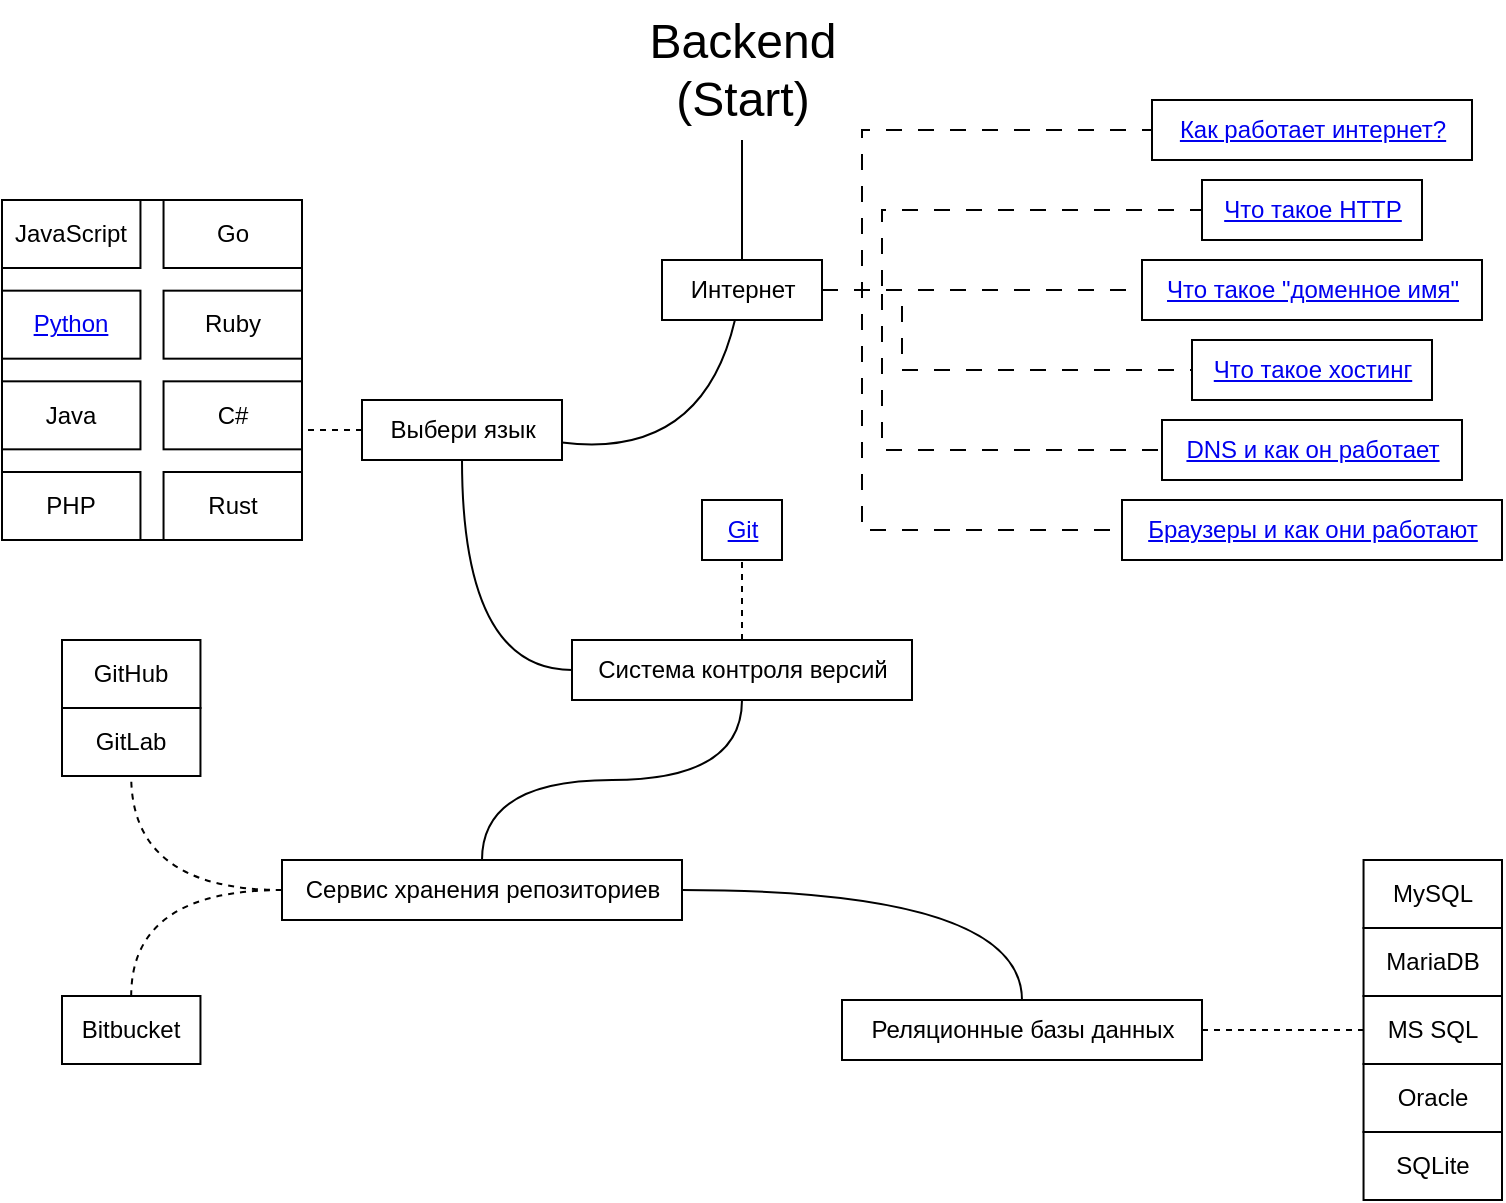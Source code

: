 <mxfile version="24.8.6" pages="8">
  <diagram name="Backend-development" id="lFtmln0PKRnWR35-8tew">
    <mxGraphModel dx="874" dy="489" grid="1" gridSize="10" guides="1" tooltips="1" connect="1" arrows="1" fold="1" page="1" pageScale="1" pageWidth="827" pageHeight="1169" math="0" shadow="0">
      <root>
        <mxCell id="0" />
        <mxCell id="1" parent="0" />
        <mxCell id="Nd3CpeXO5HwF8eBjBM4l-3" style="edgeStyle=orthogonalEdgeStyle;rounded=0;orthogonalLoop=1;jettySize=auto;html=1;endArrow=none;endFill=0;curved=1;" parent="1" source="Nd3CpeXO5HwF8eBjBM4l-1" target="Nd3CpeXO5HwF8eBjBM4l-2" edge="1">
          <mxGeometry relative="1" as="geometry" />
        </mxCell>
        <mxCell id="Nd3CpeXO5HwF8eBjBM4l-1" value="Backend&lt;div style=&quot;font-size: 24px;&quot;&gt;(Start)&lt;/div&gt;" style="text;html=1;align=center;verticalAlign=middle;resizable=0;points=[];autosize=1;strokeColor=none;fillColor=none;fontSize=24;" parent="1" vertex="1">
          <mxGeometry x="360" width="120" height="70" as="geometry" />
        </mxCell>
        <mxCell id="Nd3CpeXO5HwF8eBjBM4l-18" style="edgeStyle=orthogonalEdgeStyle;rounded=0;orthogonalLoop=1;jettySize=auto;html=1;endArrow=none;endFill=0;dashed=1;dashPattern=8 8;" parent="1" source="Nd3CpeXO5HwF8eBjBM4l-2" target="Nd3CpeXO5HwF8eBjBM4l-4" edge="1">
          <mxGeometry relative="1" as="geometry">
            <Array as="points">
              <mxPoint x="480" y="145" />
              <mxPoint x="480" y="65" />
            </Array>
          </mxGeometry>
        </mxCell>
        <mxCell id="Nd3CpeXO5HwF8eBjBM4l-19" style="edgeStyle=orthogonalEdgeStyle;rounded=0;orthogonalLoop=1;jettySize=auto;html=1;endArrow=none;endFill=0;dashed=1;dashPattern=8 8;" parent="1" source="Nd3CpeXO5HwF8eBjBM4l-2" target="Nd3CpeXO5HwF8eBjBM4l-6" edge="1">
          <mxGeometry relative="1" as="geometry">
            <Array as="points">
              <mxPoint x="490" y="145" />
              <mxPoint x="490" y="105" />
            </Array>
          </mxGeometry>
        </mxCell>
        <mxCell id="Nd3CpeXO5HwF8eBjBM4l-20" style="edgeStyle=orthogonalEdgeStyle;rounded=0;orthogonalLoop=1;jettySize=auto;html=1;endArrow=none;endFill=0;dashed=1;dashPattern=8 8;" parent="1" source="Nd3CpeXO5HwF8eBjBM4l-2" target="Nd3CpeXO5HwF8eBjBM4l-9" edge="1">
          <mxGeometry relative="1" as="geometry">
            <Array as="points">
              <mxPoint x="570" y="145" />
              <mxPoint x="570" y="145" />
            </Array>
          </mxGeometry>
        </mxCell>
        <mxCell id="Nd3CpeXO5HwF8eBjBM4l-21" style="edgeStyle=orthogonalEdgeStyle;rounded=0;orthogonalLoop=1;jettySize=auto;html=1;endArrow=none;endFill=0;dashed=1;dashPattern=8 8;" parent="1" source="Nd3CpeXO5HwF8eBjBM4l-2" target="Nd3CpeXO5HwF8eBjBM4l-10" edge="1">
          <mxGeometry relative="1" as="geometry">
            <Array as="points">
              <mxPoint x="500" y="145" />
              <mxPoint x="500" y="185" />
            </Array>
          </mxGeometry>
        </mxCell>
        <mxCell id="Nd3CpeXO5HwF8eBjBM4l-22" style="edgeStyle=orthogonalEdgeStyle;rounded=0;orthogonalLoop=1;jettySize=auto;html=1;endArrow=none;endFill=0;dashed=1;dashPattern=8 8;" parent="1" source="Nd3CpeXO5HwF8eBjBM4l-2" target="Nd3CpeXO5HwF8eBjBM4l-11" edge="1">
          <mxGeometry relative="1" as="geometry">
            <Array as="points">
              <mxPoint x="490" y="145" />
              <mxPoint x="490" y="225" />
            </Array>
          </mxGeometry>
        </mxCell>
        <mxCell id="Nd3CpeXO5HwF8eBjBM4l-23" style="edgeStyle=orthogonalEdgeStyle;rounded=0;orthogonalLoop=1;jettySize=auto;html=1;endArrow=none;endFill=0;dashed=1;dashPattern=8 8;" parent="1" source="Nd3CpeXO5HwF8eBjBM4l-2" target="Nd3CpeXO5HwF8eBjBM4l-12" edge="1">
          <mxGeometry relative="1" as="geometry">
            <Array as="points">
              <mxPoint x="480" y="145" />
              <mxPoint x="480" y="265" />
            </Array>
          </mxGeometry>
        </mxCell>
        <mxCell id="Nd3CpeXO5HwF8eBjBM4l-2" value="Интернет" style="text;html=1;align=center;verticalAlign=middle;resizable=0;points=[];autosize=1;strokeColor=default;fillColor=none;" parent="1" vertex="1">
          <mxGeometry x="380" y="130" width="80" height="30" as="geometry" />
        </mxCell>
        <mxCell id="Nd3CpeXO5HwF8eBjBM4l-4" value="&lt;a href=&quot;data:page/id,gjIQfK-AUlyAVEfe-68j&quot;&gt;Как работает интернет?&lt;/a&gt;" style="text;html=1;align=center;verticalAlign=middle;resizable=0;points=[];autosize=1;strokeColor=default;fillColor=none;" parent="1" vertex="1">
          <mxGeometry x="625" y="50" width="160" height="30" as="geometry" />
        </mxCell>
        <mxCell id="Nd3CpeXO5HwF8eBjBM4l-6" value="&lt;a href=&quot;data:page/id,2p5OrI0YdP4hfsZrnalN&quot;&gt;Что такое HTTP&lt;/a&gt;" style="text;html=1;align=center;verticalAlign=middle;resizable=0;points=[];autosize=1;strokeColor=default;fillColor=none;" parent="1" vertex="1">
          <mxGeometry x="650" y="90" width="110" height="30" as="geometry" />
        </mxCell>
        <mxCell id="Nd3CpeXO5HwF8eBjBM4l-9" value="&lt;a href=&quot;data:page/id,TtSuEUMHXBK_KAqy5wiN&quot;&gt;Что такое &quot;доменное имя&quot;&lt;/a&gt;" style="text;html=1;align=center;verticalAlign=middle;resizable=0;points=[];autosize=1;strokeColor=default;fillColor=none;" parent="1" vertex="1">
          <mxGeometry x="620" y="130" width="170" height="30" as="geometry" />
        </mxCell>
        <mxCell id="Nd3CpeXO5HwF8eBjBM4l-10" value="&lt;a href=&quot;data:page/id,E9V-HJoUSQ1tUCjqizQq&quot;&gt;Что такое хостинг&lt;/a&gt;" style="text;html=1;align=center;verticalAlign=middle;resizable=0;points=[];autosize=1;strokeColor=default;fillColor=none;direction=west;" parent="1" vertex="1">
          <mxGeometry x="645" y="170" width="120" height="30" as="geometry" />
        </mxCell>
        <mxCell id="Nd3CpeXO5HwF8eBjBM4l-11" value="&lt;a href=&quot;data:page/id,GP6EsbkoBCwMtjVxNCjg&quot;&gt;DNS и как он работает&lt;/a&gt;" style="text;html=1;align=center;verticalAlign=middle;resizable=0;points=[];autosize=1;strokeColor=default;fillColor=none;" parent="1" vertex="1">
          <mxGeometry x="630" y="210" width="150" height="30" as="geometry" />
        </mxCell>
        <mxCell id="Nd3CpeXO5HwF8eBjBM4l-12" value="&lt;a href=&quot;data:page/id,FsPPVIT0tUGxpqEr8G42&quot;&gt;Браузеры и как они работают&lt;/a&gt;" style="text;html=1;align=center;verticalAlign=middle;resizable=0;points=[];autosize=1;strokeColor=default;fillColor=none;" parent="1" vertex="1">
          <mxGeometry x="610" y="250" width="190" height="30" as="geometry" />
        </mxCell>
        <mxCell id="B-EZCs5WLkvo5rVCoN1Q-12" style="edgeStyle=orthogonalEdgeStyle;rounded=0;orthogonalLoop=1;jettySize=auto;html=1;entryX=1;entryY=0.75;entryDx=0;entryDy=0;endArrow=none;endFill=0;dashed=1;" parent="1" source="B-EZCs5WLkvo5rVCoN1Q-1" target="B-EZCs5WLkvo5rVCoN1Q-7" edge="1">
          <mxGeometry relative="1" as="geometry">
            <Array as="points">
              <mxPoint x="200" y="215" />
            </Array>
          </mxGeometry>
        </mxCell>
        <mxCell id="B-EZCs5WLkvo5rVCoN1Q-14" style="edgeStyle=orthogonalEdgeStyle;rounded=0;orthogonalLoop=1;jettySize=auto;html=1;curved=1;endArrow=none;endFill=0;" parent="1" source="B-EZCs5WLkvo5rVCoN1Q-1" target="B-EZCs5WLkvo5rVCoN1Q-13" edge="1">
          <mxGeometry relative="1" as="geometry">
            <Array as="points">
              <mxPoint x="280" y="335" />
            </Array>
          </mxGeometry>
        </mxCell>
        <mxCell id="B-EZCs5WLkvo5rVCoN1Q-1" value="Выбери язык" style="text;html=1;align=center;verticalAlign=middle;resizable=0;points=[];autosize=1;strokeColor=default;fillColor=none;" parent="1" vertex="1">
          <mxGeometry x="230" y="200" width="100" height="30" as="geometry" />
        </mxCell>
        <mxCell id="B-EZCs5WLkvo5rVCoN1Q-2" value="" style="curved=1;endArrow=none;html=1;rounded=0;endFill=0;" parent="1" source="Nd3CpeXO5HwF8eBjBM4l-2" target="B-EZCs5WLkvo5rVCoN1Q-1" edge="1">
          <mxGeometry width="50" height="50" relative="1" as="geometry">
            <mxPoint x="350" y="240" as="sourcePoint" />
            <mxPoint x="400" y="190" as="targetPoint" />
            <Array as="points">
              <mxPoint x="400" y="230" />
            </Array>
          </mxGeometry>
        </mxCell>
        <mxCell id="B-EZCs5WLkvo5rVCoN1Q-11" value="" style="group;strokeColor=default;autosize=0;" parent="1" vertex="1" connectable="0">
          <mxGeometry x="50" y="100" width="150" height="170" as="geometry" />
        </mxCell>
        <mxCell id="B-EZCs5WLkvo5rVCoN1Q-3" value="JavaScript" style="rounded=0;whiteSpace=wrap;html=1;autosize=0;" parent="B-EZCs5WLkvo5rVCoN1Q-11" vertex="1">
          <mxGeometry width="69.231" height="34" as="geometry" />
        </mxCell>
        <mxCell id="B-EZCs5WLkvo5rVCoN1Q-4" value="Go" style="rounded=0;whiteSpace=wrap;html=1;autosize=0;" parent="B-EZCs5WLkvo5rVCoN1Q-11" vertex="1">
          <mxGeometry x="80.769" width="69.231" height="34" as="geometry" />
        </mxCell>
        <mxCell id="B-EZCs5WLkvo5rVCoN1Q-5" value="&lt;a href=&quot;https://github.com/SilNuxx/Backend_roadmap/blob/main/Python_roadmap.drawio&quot;&gt;Python&lt;/a&gt;" style="rounded=0;whiteSpace=wrap;html=1;autosize=0;" parent="B-EZCs5WLkvo5rVCoN1Q-11" vertex="1">
          <mxGeometry y="45.333" width="69.231" height="34" as="geometry" />
        </mxCell>
        <mxCell id="B-EZCs5WLkvo5rVCoN1Q-6" value="Ruby" style="rounded=0;whiteSpace=wrap;html=1;autosize=0;" parent="B-EZCs5WLkvo5rVCoN1Q-11" vertex="1">
          <mxGeometry x="80.769" y="45.333" width="69.231" height="34" as="geometry" />
        </mxCell>
        <mxCell id="B-EZCs5WLkvo5rVCoN1Q-7" value="C#" style="rounded=0;whiteSpace=wrap;html=1;autosize=0;" parent="B-EZCs5WLkvo5rVCoN1Q-11" vertex="1">
          <mxGeometry x="80.769" y="90.667" width="69.231" height="34" as="geometry" />
        </mxCell>
        <mxCell id="B-EZCs5WLkvo5rVCoN1Q-8" value="Java" style="rounded=0;whiteSpace=wrap;html=1;autosize=0;" parent="B-EZCs5WLkvo5rVCoN1Q-11" vertex="1">
          <mxGeometry y="90.667" width="69.231" height="34" as="geometry" />
        </mxCell>
        <mxCell id="B-EZCs5WLkvo5rVCoN1Q-9" value="PHP" style="rounded=0;whiteSpace=wrap;html=1;autosize=0;" parent="B-EZCs5WLkvo5rVCoN1Q-11" vertex="1">
          <mxGeometry y="136" width="69.231" height="34" as="geometry" />
        </mxCell>
        <mxCell id="B-EZCs5WLkvo5rVCoN1Q-10" value="Rust" style="rounded=0;whiteSpace=wrap;html=1;autosize=0;" parent="B-EZCs5WLkvo5rVCoN1Q-11" vertex="1">
          <mxGeometry x="80.77" y="136" width="69.23" height="34" as="geometry" />
        </mxCell>
        <mxCell id="B-EZCs5WLkvo5rVCoN1Q-16" style="edgeStyle=orthogonalEdgeStyle;rounded=0;orthogonalLoop=1;jettySize=auto;html=1;endArrow=none;endFill=0;dashed=1;" parent="1" source="B-EZCs5WLkvo5rVCoN1Q-13" target="B-EZCs5WLkvo5rVCoN1Q-15" edge="1">
          <mxGeometry relative="1" as="geometry" />
        </mxCell>
        <mxCell id="B-EZCs5WLkvo5rVCoN1Q-18" style="edgeStyle=orthogonalEdgeStyle;rounded=0;orthogonalLoop=1;jettySize=auto;html=1;curved=1;endArrow=none;endFill=0;" parent="1" source="B-EZCs5WLkvo5rVCoN1Q-13" target="B-EZCs5WLkvo5rVCoN1Q-17" edge="1">
          <mxGeometry relative="1" as="geometry" />
        </mxCell>
        <mxCell id="B-EZCs5WLkvo5rVCoN1Q-13" value="Система контроля версий" style="text;html=1;align=center;verticalAlign=middle;resizable=0;points=[];autosize=1;strokeColor=default;fillColor=none;" parent="1" vertex="1">
          <mxGeometry x="335" y="320" width="170" height="30" as="geometry" />
        </mxCell>
        <mxCell id="B-EZCs5WLkvo5rVCoN1Q-15" value="&lt;a href=&quot;data:page/id,WSAWSptuE2kGXvlvXDkj&quot;&gt;Git&lt;/a&gt;" style="text;html=1;align=center;verticalAlign=middle;resizable=0;points=[];autosize=1;strokeColor=default;fillColor=none;" parent="1" vertex="1">
          <mxGeometry x="400" y="250" width="40" height="30" as="geometry" />
        </mxCell>
        <mxCell id="B-EZCs5WLkvo5rVCoN1Q-32" style="edgeStyle=orthogonalEdgeStyle;rounded=0;orthogonalLoop=1;jettySize=auto;html=1;endArrow=none;endFill=0;curved=1;dashed=1;" parent="1" source="B-EZCs5WLkvo5rVCoN1Q-17" target="B-EZCs5WLkvo5rVCoN1Q-30" edge="1">
          <mxGeometry relative="1" as="geometry" />
        </mxCell>
        <mxCell id="B-EZCs5WLkvo5rVCoN1Q-33" style="edgeStyle=orthogonalEdgeStyle;rounded=0;orthogonalLoop=1;jettySize=auto;html=1;endArrow=none;endFill=0;curved=1;dashed=1;" parent="1" source="B-EZCs5WLkvo5rVCoN1Q-17" target="B-EZCs5WLkvo5rVCoN1Q-29" edge="1">
          <mxGeometry relative="1" as="geometry" />
        </mxCell>
        <mxCell id="B-EZCs5WLkvo5rVCoN1Q-35" style="edgeStyle=orthogonalEdgeStyle;rounded=0;orthogonalLoop=1;jettySize=auto;html=1;curved=1;endArrow=none;endFill=0;" parent="1" source="B-EZCs5WLkvo5rVCoN1Q-17" target="B-EZCs5WLkvo5rVCoN1Q-34" edge="1">
          <mxGeometry relative="1" as="geometry" />
        </mxCell>
        <mxCell id="B-EZCs5WLkvo5rVCoN1Q-17" value="Сервис хранения репозиториев" style="text;html=1;align=center;verticalAlign=middle;resizable=0;points=[];autosize=1;strokeColor=default;fillColor=none;" parent="1" vertex="1">
          <mxGeometry x="190" y="430" width="200" height="30" as="geometry" />
        </mxCell>
        <mxCell id="B-EZCs5WLkvo5rVCoN1Q-28" value="GitHub" style="rounded=0;whiteSpace=wrap;html=1;autosize=0;" parent="1" vertex="1">
          <mxGeometry x="80" y="320" width="69.231" height="34" as="geometry" />
        </mxCell>
        <mxCell id="B-EZCs5WLkvo5rVCoN1Q-29" value="GitLab" style="rounded=0;whiteSpace=wrap;html=1;autosize=0;" parent="1" vertex="1">
          <mxGeometry x="80" y="354" width="69.231" height="34" as="geometry" />
        </mxCell>
        <mxCell id="B-EZCs5WLkvo5rVCoN1Q-30" value="Bitbucket" style="rounded=0;whiteSpace=wrap;html=1;autosize=0;" parent="1" vertex="1">
          <mxGeometry x="80" y="498" width="69.231" height="34" as="geometry" />
        </mxCell>
        <mxCell id="B-EZCs5WLkvo5rVCoN1Q-41" style="edgeStyle=orthogonalEdgeStyle;rounded=0;orthogonalLoop=1;jettySize=auto;html=1;endArrow=none;endFill=0;dashed=1;" parent="1" source="B-EZCs5WLkvo5rVCoN1Q-34" target="B-EZCs5WLkvo5rVCoN1Q-38" edge="1">
          <mxGeometry relative="1" as="geometry" />
        </mxCell>
        <mxCell id="B-EZCs5WLkvo5rVCoN1Q-34" value="Реляционные базы данных" style="text;html=1;align=center;verticalAlign=middle;resizable=0;points=[];autosize=1;strokeColor=default;fillColor=none;" parent="1" vertex="1">
          <mxGeometry x="470" y="500" width="180" height="30" as="geometry" />
        </mxCell>
        <mxCell id="B-EZCs5WLkvo5rVCoN1Q-36" value="MySQL" style="rounded=0;whiteSpace=wrap;html=1;autosize=0;" parent="1" vertex="1">
          <mxGeometry x="730.77" y="430" width="69.231" height="34" as="geometry" />
        </mxCell>
        <mxCell id="B-EZCs5WLkvo5rVCoN1Q-37" value="MariaDB" style="rounded=0;whiteSpace=wrap;html=1;autosize=0;" parent="1" vertex="1">
          <mxGeometry x="730.77" y="464" width="69.231" height="34" as="geometry" />
        </mxCell>
        <mxCell id="B-EZCs5WLkvo5rVCoN1Q-38" value="MS SQL" style="rounded=0;whiteSpace=wrap;html=1;autosize=0;" parent="1" vertex="1">
          <mxGeometry x="730.77" y="498" width="69.231" height="34" as="geometry" />
        </mxCell>
        <mxCell id="B-EZCs5WLkvo5rVCoN1Q-39" value="Oracle" style="rounded=0;whiteSpace=wrap;html=1;autosize=0;" parent="1" vertex="1">
          <mxGeometry x="730.77" y="532" width="69.231" height="34" as="geometry" />
        </mxCell>
        <mxCell id="B-EZCs5WLkvo5rVCoN1Q-40" value="SQLite" style="rounded=0;whiteSpace=wrap;html=1;autosize=0;" parent="1" vertex="1">
          <mxGeometry x="730.77" y="566" width="69.231" height="34" as="geometry" />
        </mxCell>
      </root>
    </mxGraphModel>
  </diagram>
  <diagram id="gjIQfK-AUlyAVEfe-68j" name="Internet">
    <mxGraphModel dx="338" dy="1821" grid="1" gridSize="10" guides="1" tooltips="1" connect="1" arrows="1" fold="1" page="1" pageScale="1" pageWidth="827" pageHeight="1169" math="0" shadow="0">
      <root>
        <mxCell id="0" />
        <mxCell id="1" parent="0" />
        <mxCell id="v-SXhvqObqw1CL6GEIxo-23" style="edgeStyle=orthogonalEdgeStyle;rounded=0;orthogonalLoop=1;jettySize=auto;html=1;" parent="1" source="WO7Cmddg6skdDBgad9FQ-1" target="v-SXhvqObqw1CL6GEIxo-1" edge="1">
          <mxGeometry relative="1" as="geometry" />
        </mxCell>
        <mxCell id="WO7Cmddg6skdDBgad9FQ-1" value="&lt;h1 style=&quot;margin-top: 0px;&quot;&gt;Интернет&lt;/h1&gt;&lt;div&gt;&lt;span style=&quot;white-space: pre;&quot;&gt;&#x9;&lt;/span&gt;Глобальная сеть взаимосвязанных компьютеров, которые общаются между собой использую стандартизированные протоколы, в основном TCP/IP. Когда вы запрашиваете веб-страницу, ваше устройство отправляет пакет данных через вашего интернет провайдера(ISP), DNS-серверу, который преобразует доменное имя веб-сайта в IP-адрес. Тогда пакеты маршрутизируются между различными сетями (используя маршрутизаторы и коммутаторы) до конечного сервера, который обрабатывает запрос и отправляет назад ответ. Этот взаимный обмен, позволяет передавать данные, такие как: веб-страницы, электронная почта и файлы, превращая Интернет в динамическую децентрализованную систему глобальной коммуникации&lt;br&gt;&lt;/div&gt;" style="text;html=1;whiteSpace=wrap;overflow=hidden;rounded=0;strokeColor=default;" parent="1" vertex="1">
          <mxGeometry x="877.5" y="40" width="275" height="320" as="geometry" />
        </mxCell>
        <mxCell id="v-SXhvqObqw1CL6GEIxo-1" value="Список материалов" style="shape=table;startSize=20;container=1;collapsible=0;childLayout=tableLayout;" parent="1" vertex="1">
          <mxGeometry x="840" y="400" width="350" height="289" as="geometry" />
        </mxCell>
        <mxCell id="v-SXhvqObqw1CL6GEIxo-2" value="" style="shape=tableRow;horizontal=0;startSize=0;swimlaneHead=0;swimlaneBody=0;strokeColor=inherit;top=0;left=0;bottom=0;right=0;collapsible=0;dropTarget=0;fillColor=none;points=[[0,0.5],[1,0.5]];portConstraint=eastwest;" parent="v-SXhvqObqw1CL6GEIxo-1" vertex="1">
          <mxGeometry y="20" width="350" height="20" as="geometry" />
        </mxCell>
        <mxCell id="v-SXhvqObqw1CL6GEIxo-3" value="Название/ссылка" style="shape=partialRectangle;html=1;whiteSpace=wrap;connectable=0;strokeColor=inherit;overflow=hidden;fillColor=none;top=0;left=0;bottom=0;right=0;pointerEvents=1;" parent="v-SXhvqObqw1CL6GEIxo-2" vertex="1">
          <mxGeometry width="180" height="20" as="geometry">
            <mxRectangle width="180" height="20" as="alternateBounds" />
          </mxGeometry>
        </mxCell>
        <mxCell id="v-SXhvqObqw1CL6GEIxo-4" value="Платформа" style="shape=partialRectangle;html=1;whiteSpace=wrap;connectable=0;strokeColor=inherit;overflow=hidden;fillColor=none;top=0;left=0;bottom=0;right=0;pointerEvents=1;" parent="v-SXhvqObqw1CL6GEIxo-2" vertex="1">
          <mxGeometry x="180" width="170" height="20" as="geometry">
            <mxRectangle width="170" height="20" as="alternateBounds" />
          </mxGeometry>
        </mxCell>
        <mxCell id="v-SXhvqObqw1CL6GEIxo-5" value="" style="shape=tableRow;horizontal=0;startSize=0;swimlaneHead=0;swimlaneBody=0;strokeColor=inherit;top=0;left=0;bottom=0;right=0;collapsible=0;dropTarget=0;fillColor=none;points=[[0,0.5],[1,0.5]];portConstraint=eastwest;" parent="v-SXhvqObqw1CL6GEIxo-1" vertex="1">
          <mxGeometry y="40" width="350" height="42" as="geometry" />
        </mxCell>
        <mxCell id="v-SXhvqObqw1CL6GEIxo-6" value="&lt;a style=&quot;&quot; href=&quot;https://roadmap.sh/guides/what-is-internet&quot;&gt;Введение в Интернет&lt;/a&gt;" style="shape=partialRectangle;html=1;whiteSpace=wrap;connectable=0;strokeColor=inherit;overflow=hidden;fillColor=none;top=0;left=0;bottom=0;right=0;pointerEvents=1;align=left;" parent="v-SXhvqObqw1CL6GEIxo-5" vertex="1">
          <mxGeometry width="180" height="42" as="geometry">
            <mxRectangle width="180" height="42" as="alternateBounds" />
          </mxGeometry>
        </mxCell>
        <mxCell id="v-SXhvqObqw1CL6GEIxo-7" value="roadmap.sh" style="shape=partialRectangle;html=1;whiteSpace=wrap;connectable=0;strokeColor=inherit;overflow=hidden;fillColor=none;top=0;left=0;bottom=0;right=0;pointerEvents=1;" parent="v-SXhvqObqw1CL6GEIxo-5" vertex="1">
          <mxGeometry x="180" width="170" height="42" as="geometry">
            <mxRectangle width="170" height="42" as="alternateBounds" />
          </mxGeometry>
        </mxCell>
        <mxCell id="v-SXhvqObqw1CL6GEIxo-8" value="" style="shape=tableRow;horizontal=0;startSize=0;swimlaneHead=0;swimlaneBody=0;strokeColor=inherit;top=0;left=0;bottom=0;right=0;collapsible=0;dropTarget=0;fillColor=none;points=[[0,0.5],[1,0.5]];portConstraint=eastwest;" parent="v-SXhvqObqw1CL6GEIxo-1" vertex="1">
          <mxGeometry y="82" width="350" height="41" as="geometry" />
        </mxCell>
        <mxCell id="v-SXhvqObqw1CL6GEIxo-9" value="&lt;a style=&quot;&quot; href=&quot;https://cs.fyi/guide/how-does-internet-work&quot;&gt;Как работает Интернет?&lt;/a&gt;" style="shape=partialRectangle;html=1;whiteSpace=wrap;connectable=0;strokeColor=inherit;overflow=hidden;fillColor=none;top=0;left=0;bottom=0;right=0;pointerEvents=1;align=left;" parent="v-SXhvqObqw1CL6GEIxo-8" vertex="1">
          <mxGeometry width="180" height="41" as="geometry">
            <mxRectangle width="180" height="41" as="alternateBounds" />
          </mxGeometry>
        </mxCell>
        <mxCell id="v-SXhvqObqw1CL6GEIxo-10" value="cs.fyi" style="shape=partialRectangle;html=1;whiteSpace=wrap;connectable=0;strokeColor=inherit;overflow=hidden;fillColor=none;top=0;left=0;bottom=0;right=0;pointerEvents=1;" parent="v-SXhvqObqw1CL6GEIxo-8" vertex="1">
          <mxGeometry x="180" width="170" height="41" as="geometry">
            <mxRectangle width="170" height="41" as="alternateBounds" />
          </mxGeometry>
        </mxCell>
        <mxCell id="v-SXhvqObqw1CL6GEIxo-11" value="" style="shape=tableRow;horizontal=0;startSize=0;swimlaneHead=0;swimlaneBody=0;strokeColor=inherit;top=0;left=0;bottom=0;right=0;collapsible=0;dropTarget=0;fillColor=none;points=[[0,0.5],[1,0.5]];portConstraint=eastwest;" parent="v-SXhvqObqw1CL6GEIxo-1" vertex="1">
          <mxGeometry y="123" width="350" height="42" as="geometry" />
        </mxCell>
        <mxCell id="v-SXhvqObqw1CL6GEIxo-12" value="&lt;a style=&quot;&quot; href=&quot;https://www.vox.com/2014/6/16/18076282/the-internet&quot;&gt;Интернет, объяснил&lt;/a&gt;" style="shape=partialRectangle;html=1;whiteSpace=wrap;connectable=0;strokeColor=inherit;overflow=hidden;fillColor=none;top=0;left=0;bottom=0;right=0;pointerEvents=1;align=left;" parent="v-SXhvqObqw1CL6GEIxo-11" vertex="1">
          <mxGeometry width="180" height="42" as="geometry">
            <mxRectangle width="180" height="42" as="alternateBounds" />
          </mxGeometry>
        </mxCell>
        <mxCell id="v-SXhvqObqw1CL6GEIxo-13" value="www.vox.com" style="shape=partialRectangle;html=1;whiteSpace=wrap;connectable=0;strokeColor=inherit;overflow=hidden;fillColor=none;top=0;left=0;bottom=0;right=0;pointerEvents=1;" parent="v-SXhvqObqw1CL6GEIxo-11" vertex="1">
          <mxGeometry x="180" width="170" height="42" as="geometry">
            <mxRectangle width="170" height="42" as="alternateBounds" />
          </mxGeometry>
        </mxCell>
        <mxCell id="v-SXhvqObqw1CL6GEIxo-14" value="" style="shape=tableRow;horizontal=0;startSize=0;swimlaneHead=0;swimlaneBody=0;strokeColor=inherit;top=0;left=0;bottom=0;right=0;collapsible=0;dropTarget=0;fillColor=none;points=[[0,0.5],[1,0.5]];portConstraint=eastwest;" parent="v-SXhvqObqw1CL6GEIxo-1" vertex="1">
          <mxGeometry y="165" width="350" height="41" as="geometry" />
        </mxCell>
        <mxCell id="v-SXhvqObqw1CL6GEIxo-15" value="&lt;a style=&quot;&quot; href=&quot;http://web.stanford.edu/class/msande91si/www-spr04/readings/week1/InternetWhitepaper.htm&quot;&gt;Как работает Интернет?&lt;/a&gt;" style="shape=partialRectangle;html=1;whiteSpace=wrap;connectable=0;strokeColor=inherit;overflow=hidden;fillColor=none;top=0;left=0;bottom=0;right=0;pointerEvents=1;align=left;" parent="v-SXhvqObqw1CL6GEIxo-14" vertex="1">
          <mxGeometry width="180" height="41" as="geometry">
            <mxRectangle width="180" height="41" as="alternateBounds" />
          </mxGeometry>
        </mxCell>
        <mxCell id="v-SXhvqObqw1CL6GEIxo-16" value="web.stanford.edu" style="shape=partialRectangle;html=1;whiteSpace=wrap;connectable=0;strokeColor=inherit;overflow=hidden;fillColor=none;top=0;left=0;bottom=0;right=0;pointerEvents=1;" parent="v-SXhvqObqw1CL6GEIxo-14" vertex="1">
          <mxGeometry x="180" width="170" height="41" as="geometry">
            <mxRectangle width="170" height="41" as="alternateBounds" />
          </mxGeometry>
        </mxCell>
        <mxCell id="v-SXhvqObqw1CL6GEIxo-17" value="" style="shape=tableRow;horizontal=0;startSize=0;swimlaneHead=0;swimlaneBody=0;strokeColor=inherit;top=0;left=0;bottom=0;right=0;collapsible=0;dropTarget=0;fillColor=none;points=[[0,0.5],[1,0.5]];portConstraint=eastwest;" parent="v-SXhvqObqw1CL6GEIxo-1" vertex="1">
          <mxGeometry y="206" width="350" height="42" as="geometry" />
        </mxCell>
        <mxCell id="v-SXhvqObqw1CL6GEIxo-18" value="&lt;a style=&quot;&quot; href=&quot;https://www.youtube.com/watch?v=x3c1ih2NJEg&quot;&gt;Как работает Интернет?&lt;/a&gt;" style="shape=partialRectangle;html=1;whiteSpace=wrap;connectable=0;strokeColor=inherit;overflow=hidden;fillColor=none;top=0;left=0;bottom=0;right=0;pointerEvents=1;align=left;" parent="v-SXhvqObqw1CL6GEIxo-17" vertex="1">
          <mxGeometry width="180" height="42" as="geometry">
            <mxRectangle width="180" height="42" as="alternateBounds" />
          </mxGeometry>
        </mxCell>
        <mxCell id="v-SXhvqObqw1CL6GEIxo-19" value="www.youtube.com" style="shape=partialRectangle;html=1;whiteSpace=wrap;connectable=0;strokeColor=inherit;overflow=hidden;fillColor=none;top=0;left=0;bottom=0;right=0;pointerEvents=1;" parent="v-SXhvqObqw1CL6GEIxo-17" vertex="1">
          <mxGeometry x="180" width="170" height="42" as="geometry">
            <mxRectangle width="170" height="42" as="alternateBounds" />
          </mxGeometry>
        </mxCell>
        <mxCell id="v-SXhvqObqw1CL6GEIxo-20" style="shape=tableRow;horizontal=0;startSize=0;swimlaneHead=0;swimlaneBody=0;strokeColor=inherit;top=0;left=0;bottom=0;right=0;collapsible=0;dropTarget=0;fillColor=none;points=[[0,0.5],[1,0.5]];portConstraint=eastwest;" parent="v-SXhvqObqw1CL6GEIxo-1" vertex="1">
          <mxGeometry y="248" width="350" height="41" as="geometry" />
        </mxCell>
        <mxCell id="v-SXhvqObqw1CL6GEIxo-21" value="&lt;a style=&quot;&quot; href=&quot;https://www.youtube.com/watch?v=zN8YNNHcaZc&quot;&gt;Как работает Интернет? (Полный курс)&lt;/a&gt;" style="shape=partialRectangle;html=1;whiteSpace=wrap;connectable=0;strokeColor=inherit;overflow=hidden;fillColor=none;top=0;left=0;bottom=0;right=0;pointerEvents=1;align=left;" parent="v-SXhvqObqw1CL6GEIxo-20" vertex="1">
          <mxGeometry width="180" height="41" as="geometry">
            <mxRectangle width="180" height="41" as="alternateBounds" />
          </mxGeometry>
        </mxCell>
        <mxCell id="v-SXhvqObqw1CL6GEIxo-22" value="www.youtube.com" style="shape=partialRectangle;html=1;whiteSpace=wrap;connectable=0;strokeColor=inherit;overflow=hidden;fillColor=none;top=0;left=0;bottom=0;right=0;pointerEvents=1;" parent="v-SXhvqObqw1CL6GEIxo-20" vertex="1">
          <mxGeometry x="180" width="170" height="41" as="geometry">
            <mxRectangle width="170" height="41" as="alternateBounds" />
          </mxGeometry>
        </mxCell>
        <mxCell id="W5ZtIg2RAW5n68BxzbCN-4" style="edgeStyle=orthogonalEdgeStyle;rounded=0;orthogonalLoop=1;jettySize=auto;html=1;" parent="1" source="lySrOKCEzgfiMbjDivJ5-2" target="W5ZtIg2RAW5n68BxzbCN-2" edge="1">
          <mxGeometry relative="1" as="geometry" />
        </mxCell>
        <mxCell id="lySrOKCEzgfiMbjDivJ5-2" value="&lt;h1 style=&quot;margin-top: 0px;&quot;&gt;Введение в интернет&lt;/h1&gt;&lt;div&gt;С момента взрывного роста веб-приложений, понимание того как работает интернет принесёт выгоду каждому разработчику.&lt;/div&gt;&lt;div&gt;&lt;br&gt;&lt;/div&gt;&lt;h2&gt;Что такое интернет?&lt;/h2&gt;&lt;div&gt;Интернет - это глобальная сеть компьютеров соединённых друг с другом, которые общаются через стандартизированный набор протоколов.&lt;/div&gt;&lt;div&gt;&lt;br&gt;&lt;/div&gt;&lt;div&gt;Видео 1&lt;/div&gt;&lt;div&gt;&lt;br&gt;&lt;/div&gt;&lt;h2&gt;Провода, кабели и Wi-Fi&lt;/h2&gt;&lt;div&gt;Информация в Интернете перемещается от одного компьютера к другому в виде маленьких кусочков на различных носителях, включая Ethernet-кабели, оптоволоконные кабели и беспроводные сигналы(т.е радио-волны).&lt;/div&gt;&lt;div&gt;&lt;br&gt;&lt;/div&gt;&lt;div&gt;Видео 2&lt;/div&gt;" style="text;html=1;whiteSpace=wrap;overflow=hidden;rounded=0;strokeColor=default;" parent="1" vertex="1">
          <mxGeometry x="1180" y="-70" width="330" height="470" as="geometry" />
        </mxCell>
        <mxCell id="W5ZtIg2RAW5n68BxzbCN-2" value="&lt;h1 style=&quot;margin-top: 0px;&quot;&gt;Видео 1 (What is the Internet?)&lt;/h1&gt;&lt;h2&gt;Что такое Интернет?&lt;/h2&gt;&lt;p&gt;&lt;span style=&quot;white-space: pre;&quot;&gt;&#x9;&lt;/span&gt;Большинство людей не имеют представления о том, откуда у нас Интернет. И это не так важно, им не это нужно. Это то же самое, что спросить, кто придумал шариковую ручку, или унитаз, или застежку молнию. Все эти вещи мы используем каждый день, и даже не задумываемся о том, что кто-то их изобрел. Так же и с Интернетом.&amp;nbsp;&lt;/p&gt;&lt;p&gt;&lt;span style=&quot;background-color: initial; white-space: pre;&quot;&gt;&#x9;&lt;/span&gt;&lt;span style=&quot;background-color: initial;&quot;&gt;Много лет назад, в начале 1970-х годов, мой партнер Боб Кан и я начали работать над дизайном, который мы теперь называем &quot;Интернет&quot;. Это был результат ещё одного эксперимента под названием ARPANET, что означает &quot;Сеть управления перспективных исследовательских проектов&quot;(Advanced Research Projects Agency NETwork).&amp;nbsp;&lt;/span&gt;&lt;/p&gt;&lt;p&gt;&lt;span style=&quot;white-space: pre;&quot;&gt;&#x9;&lt;/span&gt;Это был проект Департамента обороны. Пол Берен хотел выяснить, как построить системы связи, которые смогут пережить ядерную атаку. Поэтому он придумал разбивать сообщение на блоки и отправлять их как можно скорее в каждом возможном направлении через сегменты сети. Поэтому мы построили то, что позже стало общенациональной экспериментальной пакетной сетью, и это сработало.&lt;/p&gt;&lt;h2&gt;Кто-нибудь возглавляет Интернет?&lt;/h2&gt;&lt;div&gt;&lt;span style=&quot;white-space: pre;&quot;&gt;&#x9;&lt;/span&gt;На самом деле - никто. Но можно также сказать - все. В реальности ответ заключается в том, что интернет состоит из невероятного множества независимо управляемых сетей. Самое интересное в системе - то, что она полностью разделена на части. Без центра управления, решающего как именно маршрутизировать пакеты, или где части сети располагаются или даже кто взаимодействует и с кем. Все это - внутренние решения, принимаемые операторами независимо.&lt;br&gt;&lt;/div&gt;&lt;div&gt;&lt;span style=&quot;white-space: pre;&quot;&gt;&#x9;&lt;/span&gt;Все они нацелены на обеспечение сквозного подключения каждой части сети, поскольку её преимуществом является возможность взаимодействие любых двух устройств; так же, как если бы вы имели звонить на любой другой телефон в мире.&lt;br&gt;&lt;/div&gt;&lt;div&gt;&lt;span style=&quot;white-space: pre;&quot;&gt;&#x9;&lt;/span&gt;Ничего подобного ранее создано не было. Мысль о том, что ваши знания могу быть полезны кому-то другому или наоборот, здорово мотивирует обмениваться информацией. Кстати, именно так наука и движется вперёд: люди делятся друг с другом информацией.&lt;/div&gt;&lt;div&gt;&lt;span style=&quot;white-space: pre;&quot;&gt;&#x9;&lt;/span&gt;Таким образом, для человечества это возможность придумывать новые способы применения Интернета, возможно, создавать приложения для мобильного телефона, и, возможно, становиться частью дальнейшего роста инфраструктуры сети, чтобы донести это до людей, не имеющим доступа к этим возможностям; или просто пользоваться ею постоянно.&lt;br&gt;&lt;/div&gt;&lt;div&gt;&lt;span style=&quot;white-space: pre;&quot;&gt;&#x9;&lt;/span&gt;Вы не можете избежать контакта с интернетом, так почему бы не познакомиться с ним и не начать пользоваться.&lt;br&gt;&lt;/div&gt;" style="text;html=1;whiteSpace=wrap;overflow=hidden;rounded=0;strokeColor=default;" parent="1" vertex="1">
          <mxGeometry x="851" y="-920" width="390" height="810" as="geometry" />
        </mxCell>
        <mxCell id="W5ZtIg2RAW5n68BxzbCN-3" style="edgeStyle=orthogonalEdgeStyle;rounded=0;orthogonalLoop=1;jettySize=auto;html=1;" parent="1" source="v-SXhvqObqw1CL6GEIxo-5" target="lySrOKCEzgfiMbjDivJ5-2" edge="1">
          <mxGeometry relative="1" as="geometry" />
        </mxCell>
      </root>
    </mxGraphModel>
  </diagram>
  <diagram id="2p5OrI0YdP4hfsZrnalN" name="HTTP">
    <mxGraphModel dx="1115" dy="1087" grid="1" gridSize="10" guides="1" tooltips="1" connect="1" arrows="1" fold="1" page="1" pageScale="1" pageWidth="827" pageHeight="1169" math="0" shadow="0">
      <root>
        <mxCell id="0" />
        <mxCell id="1" parent="0" />
        <mxCell id="ItHWE_OvXxptRyyZsgmp-1" value="Список материалов" style="shape=table;startSize=20;container=1;collapsible=0;childLayout=tableLayout;" vertex="1" parent="1">
          <mxGeometry x="840" y="410" width="350" height="289" as="geometry" />
        </mxCell>
        <mxCell id="ItHWE_OvXxptRyyZsgmp-2" value="" style="shape=tableRow;horizontal=0;startSize=0;swimlaneHead=0;swimlaneBody=0;strokeColor=inherit;top=0;left=0;bottom=0;right=0;collapsible=0;dropTarget=0;fillColor=none;points=[[0,0.5],[1,0.5]];portConstraint=eastwest;" vertex="1" parent="ItHWE_OvXxptRyyZsgmp-1">
          <mxGeometry y="20" width="350" height="20" as="geometry" />
        </mxCell>
        <mxCell id="ItHWE_OvXxptRyyZsgmp-3" value="Название/ссылка" style="shape=partialRectangle;html=1;whiteSpace=wrap;connectable=0;strokeColor=inherit;overflow=hidden;fillColor=none;top=0;left=0;bottom=0;right=0;pointerEvents=1;" vertex="1" parent="ItHWE_OvXxptRyyZsgmp-2">
          <mxGeometry width="180" height="20" as="geometry">
            <mxRectangle width="180" height="20" as="alternateBounds" />
          </mxGeometry>
        </mxCell>
        <mxCell id="ItHWE_OvXxptRyyZsgmp-4" value="Платформа" style="shape=partialRectangle;html=1;whiteSpace=wrap;connectable=0;strokeColor=inherit;overflow=hidden;fillColor=none;top=0;left=0;bottom=0;right=0;pointerEvents=1;" vertex="1" parent="ItHWE_OvXxptRyyZsgmp-2">
          <mxGeometry x="180" width="170" height="20" as="geometry">
            <mxRectangle width="170" height="20" as="alternateBounds" />
          </mxGeometry>
        </mxCell>
        <mxCell id="ItHWE_OvXxptRyyZsgmp-5" value="" style="shape=tableRow;horizontal=0;startSize=0;swimlaneHead=0;swimlaneBody=0;strokeColor=inherit;top=0;left=0;bottom=0;right=0;collapsible=0;dropTarget=0;fillColor=none;points=[[0,0.5],[1,0.5]];portConstraint=eastwest;" vertex="1" parent="ItHWE_OvXxptRyyZsgmp-1">
          <mxGeometry y="40" width="350" height="42" as="geometry" />
        </mxCell>
        <mxCell id="ItHWE_OvXxptRyyZsgmp-6" value="&lt;a href=&quot;https://www.youtube.com/watch?v=2JYT5f2isg4&quot;&gt;Полный курс по HTTP-сетям&amp;nbsp;&lt;/a&gt;" style="shape=partialRectangle;html=1;whiteSpace=wrap;connectable=0;strokeColor=inherit;overflow=hidden;fillColor=none;top=0;left=0;bottom=0;right=0;pointerEvents=1;align=left;" vertex="1" parent="ItHWE_OvXxptRyyZsgmp-5">
          <mxGeometry width="180" height="42" as="geometry">
            <mxRectangle width="180" height="42" as="alternateBounds" />
          </mxGeometry>
        </mxCell>
        <mxCell id="ItHWE_OvXxptRyyZsgmp-7" value="www.youtube.com" style="shape=partialRectangle;html=1;whiteSpace=wrap;connectable=0;strokeColor=inherit;overflow=hidden;fillColor=none;top=0;left=0;bottom=0;right=0;pointerEvents=1;" vertex="1" parent="ItHWE_OvXxptRyyZsgmp-5">
          <mxGeometry x="180" width="170" height="42" as="geometry">
            <mxRectangle width="170" height="42" as="alternateBounds" />
          </mxGeometry>
        </mxCell>
        <mxCell id="ItHWE_OvXxptRyyZsgmp-8" value="" style="shape=tableRow;horizontal=0;startSize=0;swimlaneHead=0;swimlaneBody=0;strokeColor=inherit;top=0;left=0;bottom=0;right=0;collapsible=0;dropTarget=0;fillColor=none;points=[[0,0.5],[1,0.5]];portConstraint=eastwest;" vertex="1" parent="ItHWE_OvXxptRyyZsgmp-1">
          <mxGeometry y="82" width="350" height="41" as="geometry" />
        </mxCell>
        <mxCell id="ItHWE_OvXxptRyyZsgmp-9" value="&lt;a href=&quot;https://www.cloudflare.com/en-gb/learning/ddos/glossary/hypertext-transfer-protocol-http/&quot;&gt;Что такое HTTP?&lt;/a&gt;" style="shape=partialRectangle;html=1;whiteSpace=wrap;connectable=0;strokeColor=inherit;overflow=hidden;fillColor=none;top=0;left=0;bottom=0;right=0;pointerEvents=1;align=left;" vertex="1" parent="ItHWE_OvXxptRyyZsgmp-8">
          <mxGeometry width="180" height="41" as="geometry">
            <mxRectangle width="180" height="41" as="alternateBounds" />
          </mxGeometry>
        </mxCell>
        <mxCell id="ItHWE_OvXxptRyyZsgmp-10" value="www.cloudflare.com" style="shape=partialRectangle;html=1;whiteSpace=wrap;connectable=0;strokeColor=inherit;overflow=hidden;fillColor=none;top=0;left=0;bottom=0;right=0;pointerEvents=1;" vertex="1" parent="ItHWE_OvXxptRyyZsgmp-8">
          <mxGeometry x="180" width="170" height="41" as="geometry">
            <mxRectangle width="170" height="41" as="alternateBounds" />
          </mxGeometry>
        </mxCell>
        <mxCell id="ItHWE_OvXxptRyyZsgmp-11" value="" style="shape=tableRow;horizontal=0;startSize=0;swimlaneHead=0;swimlaneBody=0;strokeColor=inherit;top=0;left=0;bottom=0;right=0;collapsible=0;dropTarget=0;fillColor=none;points=[[0,0.5],[1,0.5]];portConstraint=eastwest;" vertex="1" parent="ItHWE_OvXxptRyyZsgmp-1">
          <mxGeometry y="123" width="350" height="42" as="geometry" />
        </mxCell>
        <mxCell id="ItHWE_OvXxptRyyZsgmp-12" value="&lt;a href=&quot;https://developer.mozilla.org/en-US/docs/Web/HTTP/Overview&quot;&gt;Краткий обзор HTTP&lt;/a&gt;" style="shape=partialRectangle;html=1;whiteSpace=wrap;connectable=0;strokeColor=inherit;overflow=hidden;fillColor=none;top=0;left=0;bottom=0;right=0;pointerEvents=1;align=left;" vertex="1" parent="ItHWE_OvXxptRyyZsgmp-11">
          <mxGeometry width="180" height="42" as="geometry">
            <mxRectangle width="180" height="42" as="alternateBounds" />
          </mxGeometry>
        </mxCell>
        <mxCell id="ItHWE_OvXxptRyyZsgmp-13" value="developer.mozilla.org" style="shape=partialRectangle;html=1;whiteSpace=wrap;connectable=0;strokeColor=inherit;overflow=hidden;fillColor=none;top=0;left=0;bottom=0;right=0;pointerEvents=1;" vertex="1" parent="ItHWE_OvXxptRyyZsgmp-11">
          <mxGeometry x="180" width="170" height="42" as="geometry">
            <mxRectangle width="170" height="42" as="alternateBounds" />
          </mxGeometry>
        </mxCell>
        <mxCell id="ItHWE_OvXxptRyyZsgmp-14" value="" style="shape=tableRow;horizontal=0;startSize=0;swimlaneHead=0;swimlaneBody=0;strokeColor=inherit;top=0;left=0;bottom=0;right=0;collapsible=0;dropTarget=0;fillColor=none;points=[[0,0.5],[1,0.5]];portConstraint=eastwest;" vertex="1" parent="ItHWE_OvXxptRyyZsgmp-1">
          <mxGeometry y="165" width="350" height="41" as="geometry" />
        </mxCell>
        <mxCell id="ItHWE_OvXxptRyyZsgmp-15" value="&lt;a href=&quot;https://www.smashingmagazine.com/2021/08/http3-core-concepts-part1/&quot;&gt;HTTP/3 от А до Я: Основные понятия&lt;/a&gt;" style="shape=partialRectangle;html=1;whiteSpace=wrap;connectable=0;strokeColor=inherit;overflow=hidden;fillColor=none;top=0;left=0;bottom=0;right=0;pointerEvents=1;align=left;" vertex="1" parent="ItHWE_OvXxptRyyZsgmp-14">
          <mxGeometry width="180" height="41" as="geometry">
            <mxRectangle width="180" height="41" as="alternateBounds" />
          </mxGeometry>
        </mxCell>
        <mxCell id="ItHWE_OvXxptRyyZsgmp-16" value="www.smashingmagazine.com" style="shape=partialRectangle;html=1;whiteSpace=wrap;connectable=0;strokeColor=inherit;overflow=hidden;fillColor=none;top=0;left=0;bottom=0;right=0;pointerEvents=1;" vertex="1" parent="ItHWE_OvXxptRyyZsgmp-14">
          <mxGeometry x="180" width="170" height="41" as="geometry">
            <mxRectangle width="170" height="41" as="alternateBounds" />
          </mxGeometry>
        </mxCell>
        <mxCell id="ItHWE_OvXxptRyyZsgmp-17" value="" style="shape=tableRow;horizontal=0;startSize=0;swimlaneHead=0;swimlaneBody=0;strokeColor=inherit;top=0;left=0;bottom=0;right=0;collapsible=0;dropTarget=0;fillColor=none;points=[[0,0.5],[1,0.5]];portConstraint=eastwest;" vertex="1" parent="ItHWE_OvXxptRyyZsgmp-1">
          <mxGeometry y="206" width="350" height="42" as="geometry" />
        </mxCell>
        <mxCell id="ItHWE_OvXxptRyyZsgmp-18" value="&lt;a href=&quot;https://www.youtube.com/watch?v=a-sBfyiXysI&quot;&gt;HTTP/1, HTTP/2 и HTTP/3&lt;/a&gt;" style="shape=partialRectangle;html=1;whiteSpace=wrap;connectable=0;strokeColor=inherit;overflow=hidden;fillColor=none;top=0;left=0;bottom=0;right=0;pointerEvents=1;align=left;" vertex="1" parent="ItHWE_OvXxptRyyZsgmp-17">
          <mxGeometry width="180" height="42" as="geometry">
            <mxRectangle width="180" height="42" as="alternateBounds" />
          </mxGeometry>
        </mxCell>
        <mxCell id="ItHWE_OvXxptRyyZsgmp-19" value="www.youtube.com" style="shape=partialRectangle;html=1;whiteSpace=wrap;connectable=0;strokeColor=inherit;overflow=hidden;fillColor=none;top=0;left=0;bottom=0;right=0;pointerEvents=1;" vertex="1" parent="ItHWE_OvXxptRyyZsgmp-17">
          <mxGeometry x="180" width="170" height="42" as="geometry">
            <mxRectangle width="170" height="42" as="alternateBounds" />
          </mxGeometry>
        </mxCell>
        <mxCell id="ItHWE_OvXxptRyyZsgmp-20" style="shape=tableRow;horizontal=0;startSize=0;swimlaneHead=0;swimlaneBody=0;strokeColor=inherit;top=0;left=0;bottom=0;right=0;collapsible=0;dropTarget=0;fillColor=none;points=[[0,0.5],[1,0.5]];portConstraint=eastwest;" vertex="1" parent="ItHWE_OvXxptRyyZsgmp-1">
          <mxGeometry y="248" width="350" height="41" as="geometry" />
        </mxCell>
        <mxCell id="ItHWE_OvXxptRyyZsgmp-21" value="&lt;a href=&quot;https://www.youtube.com/watch?v=j9QmMEWmcfo&quot;&gt;Объяснение: SSL, TLS, HTTPS&lt;/a&gt;" style="shape=partialRectangle;html=1;whiteSpace=wrap;connectable=0;strokeColor=inherit;overflow=hidden;fillColor=none;top=0;left=0;bottom=0;right=0;pointerEvents=1;align=left;" vertex="1" parent="ItHWE_OvXxptRyyZsgmp-20">
          <mxGeometry width="180" height="41" as="geometry">
            <mxRectangle width="180" height="41" as="alternateBounds" />
          </mxGeometry>
        </mxCell>
        <mxCell id="ItHWE_OvXxptRyyZsgmp-22" value="www.youtube.com" style="shape=partialRectangle;html=1;whiteSpace=wrap;connectable=0;strokeColor=inherit;overflow=hidden;fillColor=none;top=0;left=0;bottom=0;right=0;pointerEvents=1;" vertex="1" parent="ItHWE_OvXxptRyyZsgmp-20">
          <mxGeometry x="180" width="170" height="41" as="geometry">
            <mxRectangle width="170" height="41" as="alternateBounds" />
          </mxGeometry>
        </mxCell>
        <mxCell id="mokRSIYJP12AraWaCH---1" style="edgeStyle=orthogonalEdgeStyle;rounded=0;orthogonalLoop=1;jettySize=auto;html=1;" edge="1" parent="1" source="ItHWE_OvXxptRyyZsgmp-26" target="ItHWE_OvXxptRyyZsgmp-1">
          <mxGeometry relative="1" as="geometry" />
        </mxCell>
        <mxCell id="ItHWE_OvXxptRyyZsgmp-26" value="&lt;h1 style=&quot;margin-top: 0px;&quot;&gt;Что такое HTTP?&lt;/h1&gt;&lt;div&gt;HTTP (Протокол передачи гипертекста) - это протокол используемый для передачи гипертекста через всемирную компьютерную сеть. Он определяет как сообщение будет отформатировано и предано, и как веб-сервер или браузер должны реагировать на различные команды. HTTP работает по модели запрос-ответ: клиент (обычно веб-браузер) отправляет HTTP запрос на получение ресурсов сервера, такие как веб-страницы или файлы. Сервер, в свою очередь, отвечает возвращая запрошенный контент и HTTP код статуса, который отражает результат выполнения запроса. HTTP не сохраняет состояние, это значит что каждый запрос от клиента к серверу является независимым и не удерживает информацию о предыдущих взаимодействиях. Это формирует основу передачи данных по сети и обычно используется защищенный HTTP для зашифрованной передачи данных&lt;/div&gt;" style="text;html=1;whiteSpace=wrap;overflow=hidden;rounded=0;" vertex="1" parent="1">
          <mxGeometry x="870" y="10" width="290" height="350" as="geometry" />
        </mxCell>
      </root>
    </mxGraphModel>
  </diagram>
  <diagram id="TtSuEUMHXBK_KAqy5wiN" name="Domain Name">
    <mxGraphModel dx="874" dy="489" grid="1" gridSize="10" guides="1" tooltips="1" connect="1" arrows="1" fold="1" page="1" pageScale="1" pageWidth="827" pageHeight="1169" math="0" shadow="0">
      <root>
        <mxCell id="0" />
        <mxCell id="1" parent="0" />
      </root>
    </mxGraphModel>
  </diagram>
  <diagram id="E9V-HJoUSQ1tUCjqizQq" name="Hosting">
    <mxGraphModel dx="874" dy="489" grid="1" gridSize="10" guides="1" tooltips="1" connect="1" arrows="1" fold="1" page="1" pageScale="1" pageWidth="827" pageHeight="1169" math="0" shadow="0">
      <root>
        <mxCell id="0" />
        <mxCell id="1" parent="0" />
      </root>
    </mxGraphModel>
  </diagram>
  <diagram id="GP6EsbkoBCwMtjVxNCjg" name="DNS">
    <mxGraphModel dx="874" dy="489" grid="1" gridSize="10" guides="1" tooltips="1" connect="1" arrows="1" fold="1" page="1" pageScale="1" pageWidth="827" pageHeight="1169" math="0" shadow="0">
      <root>
        <mxCell id="0" />
        <mxCell id="1" parent="0" />
      </root>
    </mxGraphModel>
  </diagram>
  <diagram id="FsPPVIT0tUGxpqEr8G42" name="Browser">
    <mxGraphModel dx="874" dy="489" grid="1" gridSize="10" guides="1" tooltips="1" connect="1" arrows="1" fold="1" page="1" pageScale="1" pageWidth="827" pageHeight="1169" math="0" shadow="0">
      <root>
        <mxCell id="0" />
        <mxCell id="1" parent="0" />
      </root>
    </mxGraphModel>
  </diagram>
  <diagram id="WSAWSptuE2kGXvlvXDkj" name="Git">
    <mxGraphModel dx="874" dy="489" grid="1" gridSize="10" guides="1" tooltips="1" connect="1" arrows="1" fold="1" page="1" pageScale="1" pageWidth="827" pageHeight="1169" math="0" shadow="0">
      <root>
        <mxCell id="0" />
        <mxCell id="1" parent="0" />
      </root>
    </mxGraphModel>
  </diagram>
</mxfile>
